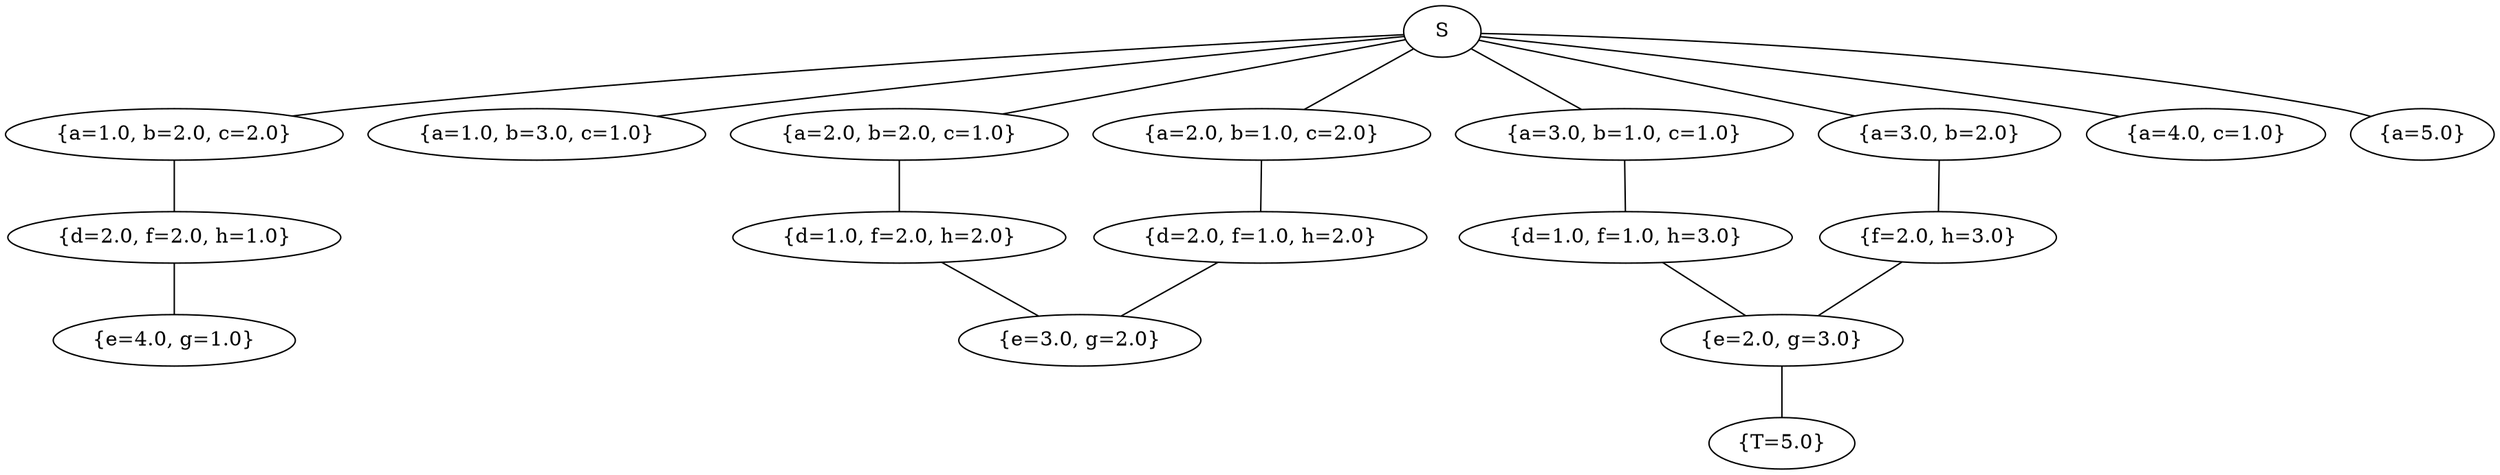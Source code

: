 graph {
	"S" ["ui.label"="{S=5.0}","state"="{S=5.0}"];
	"{a=1.0, b=2.0, c=2.0}" ["ui.label"="{a=1.0, b=2.0, c=2.0}","state"="{a=1.0, b=2.0, c=2.0}"];
	"{a=1.0, b=3.0, c=1.0}" ["ui.label"="{a=1.0, b=3.0, c=1.0}","state"="{a=1.0, b=3.0, c=1.0}"];
	"{a=2.0, b=2.0, c=1.0}" ["ui.label"="{a=2.0, b=2.0, c=1.0}","state"="{a=2.0, b=2.0, c=1.0}"];
	"{a=2.0, b=1.0, c=2.0}" ["ui.label"="{a=2.0, b=1.0, c=2.0}","state"="{a=2.0, b=1.0, c=2.0}"];
	"{a=3.0, b=1.0, c=1.0}" ["ui.label"="{a=3.0, b=1.0, c=1.0}","state"="{a=3.0, b=1.0, c=1.0}"];
	"{a=3.0, b=2.0}" ["ui.label"="{a=3.0, b=2.0}","state"="{a=3.0, b=2.0}"];
	"{a=4.0, c=1.0}" ["ui.label"="{a=4.0, c=1.0}","state"="{a=4.0, c=1.0}"];
	"{a=5.0}" ["ui.label"="{a=5.0}","state"="{a=5.0}"];
	"{f=2.0, h=3.0}" ["ui.label"="{f=2.0, h=3.0}","state"="{f=2.0, h=3.0}"];
	"{e=2.0, g=3.0}" ["ui.label"="{e=2.0, g=3.0}","state"="{e=2.0, g=3.0}"];
	"{T=5.0}" ["ui.label"="{T=5.0}","state"="{T=5.0}"];
	"{d=1.0, f=1.0, h=3.0}" ["ui.label"="{d=1.0, f=1.0, h=3.0}","state"="{d=1.0, f=1.0, h=3.0}"];
	"{d=2.0, f=1.0, h=2.0}" ["ui.label"="{d=2.0, f=1.0, h=2.0}","state"="{d=2.0, f=1.0, h=2.0}"];
	"{e=3.0, g=2.0}" ["ui.label"="{e=3.0, g=2.0}","state"="{e=3.0, g=2.0}"];
	"{d=1.0, f=2.0, h=2.0}" ["ui.label"="{d=1.0, f=2.0, h=2.0}","state"="{d=1.0, f=2.0, h=2.0}"];
	"{d=2.0, f=2.0, h=1.0}" ["ui.label"="{d=2.0, f=2.0, h=1.0}","state"="{d=2.0, f=2.0, h=1.0}"];
	"{e=4.0, g=1.0}" ["ui.label"="{e=4.0, g=1.0}","state"="{e=4.0, g=1.0}"];
	"S" -- "{a=1.0, b=2.0, c=2.0}" ;
	"S" -- "{a=1.0, b=3.0, c=1.0}" ;
	"S" -- "{a=2.0, b=2.0, c=1.0}" ;
	"S" -- "{a=2.0, b=1.0, c=2.0}" ;
	"S" -- "{a=3.0, b=1.0, c=1.0}" ;
	"S" -- "{a=3.0, b=2.0}" ;
	"S" -- "{a=4.0, c=1.0}" ;
	"S" -- "{a=5.0}" ;
	"{a=3.0, b=2.0}" -- "{f=2.0, h=3.0}" ;
	"{f=2.0, h=3.0}" -- "{e=2.0, g=3.0}" ;
	"{e=2.0, g=3.0}" -- "{T=5.0}" ;
	"{a=3.0, b=1.0, c=1.0}" -- "{d=1.0, f=1.0, h=3.0}" ;
	"{d=1.0, f=1.0, h=3.0}" -- "{e=2.0, g=3.0}" ;
	"{a=2.0, b=1.0, c=2.0}" -- "{d=2.0, f=1.0, h=2.0}" ;
	"{d=2.0, f=1.0, h=2.0}" -- "{e=3.0, g=2.0}" ;
	"{a=2.0, b=2.0, c=1.0}" -- "{d=1.0, f=2.0, h=2.0}" ;
	"{d=1.0, f=2.0, h=2.0}" -- "{e=3.0, g=2.0}" ;
	"{a=1.0, b=2.0, c=2.0}" -- "{d=2.0, f=2.0, h=1.0}" ;
	"{d=2.0, f=2.0, h=1.0}" -- "{e=4.0, g=1.0}" ;
}
